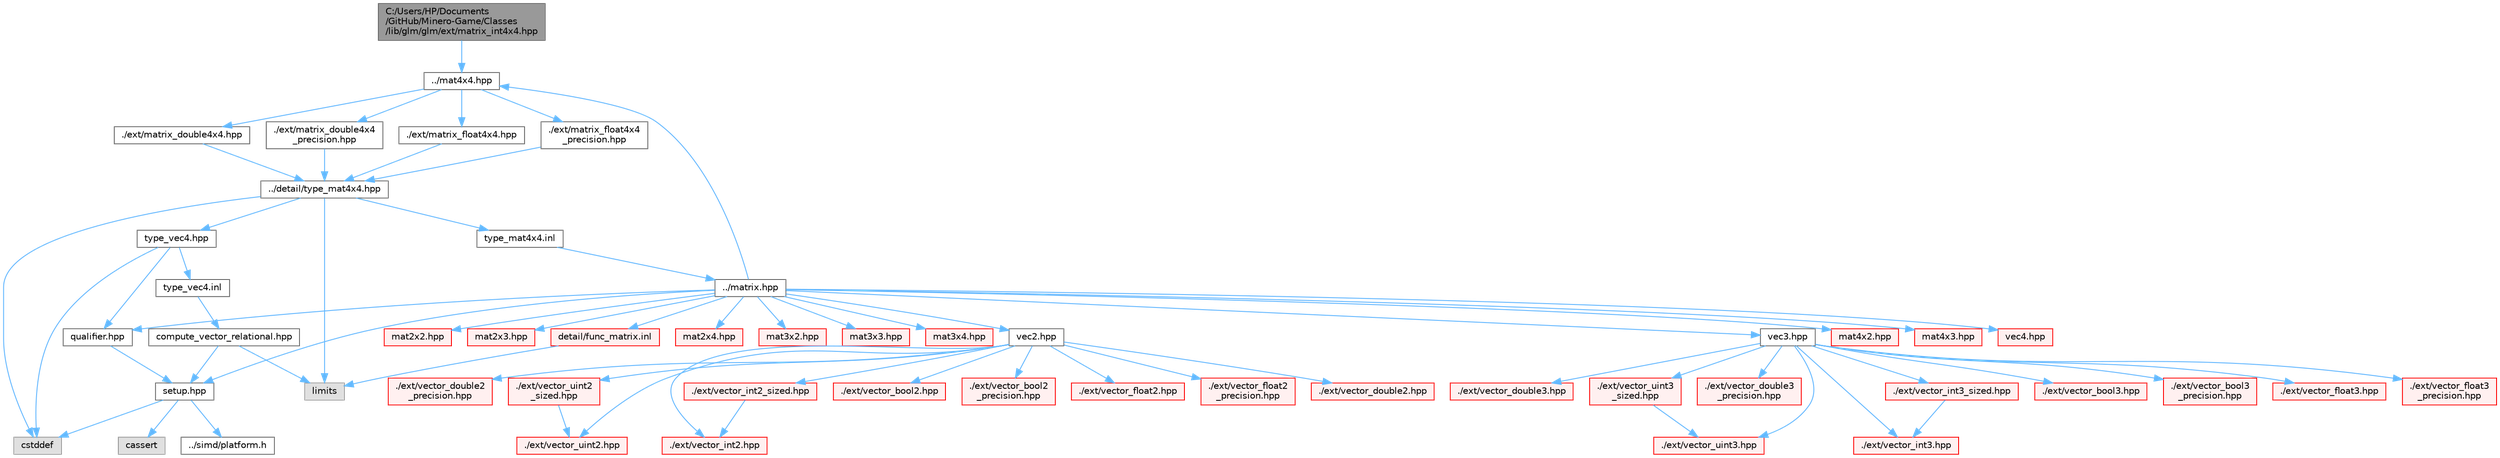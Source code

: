 digraph "C:/Users/HP/Documents/GitHub/Minero-Game/Classes/lib/glm/glm/ext/matrix_int4x4.hpp"
{
 // LATEX_PDF_SIZE
  bgcolor="transparent";
  edge [fontname=Helvetica,fontsize=10,labelfontname=Helvetica,labelfontsize=10];
  node [fontname=Helvetica,fontsize=10,shape=box,height=0.2,width=0.4];
  Node1 [id="Node000001",label="C:/Users/HP/Documents\l/GitHub/Minero-Game/Classes\l/lib/glm/glm/ext/matrix_int4x4.hpp",height=0.2,width=0.4,color="gray40", fillcolor="grey60", style="filled", fontcolor="black",tooltip=" "];
  Node1 -> Node2 [id="edge129_Node000001_Node000002",color="steelblue1",style="solid",tooltip=" "];
  Node2 [id="Node000002",label="../mat4x4.hpp",height=0.2,width=0.4,color="grey40", fillcolor="white", style="filled",URL="$_classes_2lib_2glm_2glm_2mat4x4_8hpp.html",tooltip=" "];
  Node2 -> Node3 [id="edge130_Node000002_Node000003",color="steelblue1",style="solid",tooltip=" "];
  Node3 [id="Node000003",label="./ext/matrix_double4x4.hpp",height=0.2,width=0.4,color="grey40", fillcolor="white", style="filled",URL="$_classes_2lib_2glm_2glm_2ext_2matrix__double4x4_8hpp.html",tooltip=" "];
  Node3 -> Node4 [id="edge131_Node000003_Node000004",color="steelblue1",style="solid",tooltip=" "];
  Node4 [id="Node000004",label="../detail/type_mat4x4.hpp",height=0.2,width=0.4,color="grey40", fillcolor="white", style="filled",URL="$_classes_2lib_2glm_2glm_2detail_2type__mat4x4_8hpp.html",tooltip=" "];
  Node4 -> Node5 [id="edge132_Node000004_Node000005",color="steelblue1",style="solid",tooltip=" "];
  Node5 [id="Node000005",label="type_vec4.hpp",height=0.2,width=0.4,color="grey40", fillcolor="white", style="filled",URL="$_classes_2lib_2glm_2glm_2detail_2type__vec4_8hpp.html",tooltip=" "];
  Node5 -> Node6 [id="edge133_Node000005_Node000006",color="steelblue1",style="solid",tooltip=" "];
  Node6 [id="Node000006",label="qualifier.hpp",height=0.2,width=0.4,color="grey40", fillcolor="white", style="filled",URL="$_classes_2lib_2glm_2glm_2detail_2qualifier_8hpp.html",tooltip=" "];
  Node6 -> Node7 [id="edge134_Node000006_Node000007",color="steelblue1",style="solid",tooltip=" "];
  Node7 [id="Node000007",label="setup.hpp",height=0.2,width=0.4,color="grey40", fillcolor="white", style="filled",URL="$_classes_2lib_2glm_2glm_2detail_2setup_8hpp.html",tooltip=" "];
  Node7 -> Node8 [id="edge135_Node000007_Node000008",color="steelblue1",style="solid",tooltip=" "];
  Node8 [id="Node000008",label="cassert",height=0.2,width=0.4,color="grey60", fillcolor="#E0E0E0", style="filled",tooltip=" "];
  Node7 -> Node9 [id="edge136_Node000007_Node000009",color="steelblue1",style="solid",tooltip=" "];
  Node9 [id="Node000009",label="cstddef",height=0.2,width=0.4,color="grey60", fillcolor="#E0E0E0", style="filled",tooltip=" "];
  Node7 -> Node10 [id="edge137_Node000007_Node000010",color="steelblue1",style="solid",tooltip=" "];
  Node10 [id="Node000010",label="../simd/platform.h",height=0.2,width=0.4,color="grey40", fillcolor="white", style="filled",URL="$_classes_2lib_2glm_2glm_2simd_2platform_8h.html",tooltip=" "];
  Node5 -> Node9 [id="edge138_Node000005_Node000009",color="steelblue1",style="solid",tooltip=" "];
  Node5 -> Node11 [id="edge139_Node000005_Node000011",color="steelblue1",style="solid",tooltip=" "];
  Node11 [id="Node000011",label="type_vec4.inl",height=0.2,width=0.4,color="grey40", fillcolor="white", style="filled",URL="$_classes_2lib_2glm_2glm_2detail_2type__vec4_8inl.html",tooltip=" "];
  Node11 -> Node12 [id="edge140_Node000011_Node000012",color="steelblue1",style="solid",tooltip=" "];
  Node12 [id="Node000012",label="compute_vector_relational.hpp",height=0.2,width=0.4,color="grey40", fillcolor="white", style="filled",URL="$_classes_2lib_2glm_2glm_2detail_2compute__vector__relational_8hpp.html",tooltip=" "];
  Node12 -> Node7 [id="edge141_Node000012_Node000007",color="steelblue1",style="solid",tooltip=" "];
  Node12 -> Node13 [id="edge142_Node000012_Node000013",color="steelblue1",style="solid",tooltip=" "];
  Node13 [id="Node000013",label="limits",height=0.2,width=0.4,color="grey60", fillcolor="#E0E0E0", style="filled",tooltip=" "];
  Node4 -> Node13 [id="edge143_Node000004_Node000013",color="steelblue1",style="solid",tooltip=" "];
  Node4 -> Node9 [id="edge144_Node000004_Node000009",color="steelblue1",style="solid",tooltip=" "];
  Node4 -> Node14 [id="edge145_Node000004_Node000014",color="steelblue1",style="solid",tooltip=" "];
  Node14 [id="Node000014",label="type_mat4x4.inl",height=0.2,width=0.4,color="grey40", fillcolor="white", style="filled",URL="$_classes_2lib_2glm_2glm_2detail_2type__mat4x4_8inl.html",tooltip=" "];
  Node14 -> Node15 [id="edge146_Node000014_Node000015",color="steelblue1",style="solid",tooltip=" "];
  Node15 [id="Node000015",label="../matrix.hpp",height=0.2,width=0.4,color="grey40", fillcolor="white", style="filled",URL="$_classes_2lib_2glm_2glm_2matrix_8hpp.html",tooltip=" "];
  Node15 -> Node6 [id="edge147_Node000015_Node000006",color="steelblue1",style="solid",tooltip=" "];
  Node15 -> Node7 [id="edge148_Node000015_Node000007",color="steelblue1",style="solid",tooltip=" "];
  Node15 -> Node16 [id="edge149_Node000015_Node000016",color="steelblue1",style="solid",tooltip=" "];
  Node16 [id="Node000016",label="vec2.hpp",height=0.2,width=0.4,color="grey40", fillcolor="white", style="filled",URL="$_classes_2lib_2glm_2glm_2vec2_8hpp.html",tooltip=" "];
  Node16 -> Node17 [id="edge150_Node000016_Node000017",color="steelblue1",style="solid",tooltip=" "];
  Node17 [id="Node000017",label="./ext/vector_bool2.hpp",height=0.2,width=0.4,color="red", fillcolor="#FFF0F0", style="filled",URL="$_classes_2lib_2glm_2glm_2ext_2vector__bool2_8hpp.html",tooltip=" "];
  Node16 -> Node20 [id="edge151_Node000016_Node000020",color="steelblue1",style="solid",tooltip=" "];
  Node20 [id="Node000020",label="./ext/vector_bool2\l_precision.hpp",height=0.2,width=0.4,color="red", fillcolor="#FFF0F0", style="filled",URL="$_classes_2lib_2glm_2glm_2ext_2vector__bool2__precision_8hpp.html",tooltip=" "];
  Node16 -> Node21 [id="edge152_Node000016_Node000021",color="steelblue1",style="solid",tooltip=" "];
  Node21 [id="Node000021",label="./ext/vector_float2.hpp",height=0.2,width=0.4,color="red", fillcolor="#FFF0F0", style="filled",URL="$_classes_2lib_2glm_2glm_2ext_2vector__float2_8hpp.html",tooltip=" "];
  Node16 -> Node22 [id="edge153_Node000016_Node000022",color="steelblue1",style="solid",tooltip=" "];
  Node22 [id="Node000022",label="./ext/vector_float2\l_precision.hpp",height=0.2,width=0.4,color="red", fillcolor="#FFF0F0", style="filled",URL="$_classes_2lib_2glm_2glm_2ext_2vector__float2__precision_8hpp.html",tooltip=" "];
  Node16 -> Node23 [id="edge154_Node000016_Node000023",color="steelblue1",style="solid",tooltip=" "];
  Node23 [id="Node000023",label="./ext/vector_double2.hpp",height=0.2,width=0.4,color="red", fillcolor="#FFF0F0", style="filled",URL="$_classes_2lib_2glm_2glm_2ext_2vector__double2_8hpp.html",tooltip=" "];
  Node16 -> Node24 [id="edge155_Node000016_Node000024",color="steelblue1",style="solid",tooltip=" "];
  Node24 [id="Node000024",label="./ext/vector_double2\l_precision.hpp",height=0.2,width=0.4,color="red", fillcolor="#FFF0F0", style="filled",URL="$_classes_2lib_2glm_2glm_2ext_2vector__double2__precision_8hpp.html",tooltip=" "];
  Node16 -> Node25 [id="edge156_Node000016_Node000025",color="steelblue1",style="solid",tooltip=" "];
  Node25 [id="Node000025",label="./ext/vector_int2.hpp",height=0.2,width=0.4,color="red", fillcolor="#FFF0F0", style="filled",URL="$_classes_2lib_2glm_2glm_2ext_2vector__int2_8hpp.html",tooltip=" "];
  Node16 -> Node26 [id="edge157_Node000016_Node000026",color="steelblue1",style="solid",tooltip=" "];
  Node26 [id="Node000026",label="./ext/vector_int2_sized.hpp",height=0.2,width=0.4,color="red", fillcolor="#FFF0F0", style="filled",URL="$_classes_2lib_2glm_2glm_2ext_2vector__int2__sized_8hpp.html",tooltip=" "];
  Node26 -> Node25 [id="edge158_Node000026_Node000025",color="steelblue1",style="solid",tooltip=" "];
  Node16 -> Node28 [id="edge159_Node000016_Node000028",color="steelblue1",style="solid",tooltip=" "];
  Node28 [id="Node000028",label="./ext/vector_uint2.hpp",height=0.2,width=0.4,color="red", fillcolor="#FFF0F0", style="filled",URL="$_classes_2lib_2glm_2glm_2ext_2vector__uint2_8hpp.html",tooltip=" "];
  Node16 -> Node29 [id="edge160_Node000016_Node000029",color="steelblue1",style="solid",tooltip=" "];
  Node29 [id="Node000029",label="./ext/vector_uint2\l_sized.hpp",height=0.2,width=0.4,color="red", fillcolor="#FFF0F0", style="filled",URL="$_classes_2lib_2glm_2glm_2ext_2vector__uint2__sized_8hpp.html",tooltip=" "];
  Node29 -> Node28 [id="edge161_Node000029_Node000028",color="steelblue1",style="solid",tooltip=" "];
  Node15 -> Node31 [id="edge162_Node000015_Node000031",color="steelblue1",style="solid",tooltip=" "];
  Node31 [id="Node000031",label="vec3.hpp",height=0.2,width=0.4,color="grey40", fillcolor="white", style="filled",URL="$_classes_2lib_2glm_2glm_2vec3_8hpp.html",tooltip=" "];
  Node31 -> Node32 [id="edge163_Node000031_Node000032",color="steelblue1",style="solid",tooltip=" "];
  Node32 [id="Node000032",label="./ext/vector_bool3.hpp",height=0.2,width=0.4,color="red", fillcolor="#FFF0F0", style="filled",URL="$_classes_2lib_2glm_2glm_2ext_2vector__bool3_8hpp.html",tooltip=" "];
  Node31 -> Node35 [id="edge164_Node000031_Node000035",color="steelblue1",style="solid",tooltip=" "];
  Node35 [id="Node000035",label="./ext/vector_bool3\l_precision.hpp",height=0.2,width=0.4,color="red", fillcolor="#FFF0F0", style="filled",URL="$_classes_2lib_2glm_2glm_2ext_2vector__bool3__precision_8hpp.html",tooltip=" "];
  Node31 -> Node36 [id="edge165_Node000031_Node000036",color="steelblue1",style="solid",tooltip=" "];
  Node36 [id="Node000036",label="./ext/vector_float3.hpp",height=0.2,width=0.4,color="red", fillcolor="#FFF0F0", style="filled",URL="$_classes_2lib_2glm_2glm_2ext_2vector__float3_8hpp.html",tooltip=" "];
  Node31 -> Node37 [id="edge166_Node000031_Node000037",color="steelblue1",style="solid",tooltip=" "];
  Node37 [id="Node000037",label="./ext/vector_float3\l_precision.hpp",height=0.2,width=0.4,color="red", fillcolor="#FFF0F0", style="filled",URL="$_classes_2lib_2glm_2glm_2ext_2vector__float3__precision_8hpp.html",tooltip=" "];
  Node31 -> Node38 [id="edge167_Node000031_Node000038",color="steelblue1",style="solid",tooltip=" "];
  Node38 [id="Node000038",label="./ext/vector_double3.hpp",height=0.2,width=0.4,color="red", fillcolor="#FFF0F0", style="filled",URL="$_classes_2lib_2glm_2glm_2ext_2vector__double3_8hpp.html",tooltip=" "];
  Node31 -> Node39 [id="edge168_Node000031_Node000039",color="steelblue1",style="solid",tooltip=" "];
  Node39 [id="Node000039",label="./ext/vector_double3\l_precision.hpp",height=0.2,width=0.4,color="red", fillcolor="#FFF0F0", style="filled",URL="$_classes_2lib_2glm_2glm_2ext_2vector__double3__precision_8hpp.html",tooltip=" "];
  Node31 -> Node40 [id="edge169_Node000031_Node000040",color="steelblue1",style="solid",tooltip=" "];
  Node40 [id="Node000040",label="./ext/vector_int3.hpp",height=0.2,width=0.4,color="red", fillcolor="#FFF0F0", style="filled",URL="$_classes_2lib_2glm_2glm_2ext_2vector__int3_8hpp.html",tooltip=" "];
  Node31 -> Node41 [id="edge170_Node000031_Node000041",color="steelblue1",style="solid",tooltip=" "];
  Node41 [id="Node000041",label="./ext/vector_int3_sized.hpp",height=0.2,width=0.4,color="red", fillcolor="#FFF0F0", style="filled",URL="$_classes_2lib_2glm_2glm_2ext_2vector__int3__sized_8hpp.html",tooltip=" "];
  Node41 -> Node40 [id="edge171_Node000041_Node000040",color="steelblue1",style="solid",tooltip=" "];
  Node31 -> Node42 [id="edge172_Node000031_Node000042",color="steelblue1",style="solid",tooltip=" "];
  Node42 [id="Node000042",label="./ext/vector_uint3.hpp",height=0.2,width=0.4,color="red", fillcolor="#FFF0F0", style="filled",URL="$_classes_2lib_2glm_2glm_2ext_2vector__uint3_8hpp.html",tooltip=" "];
  Node31 -> Node43 [id="edge173_Node000031_Node000043",color="steelblue1",style="solid",tooltip=" "];
  Node43 [id="Node000043",label="./ext/vector_uint3\l_sized.hpp",height=0.2,width=0.4,color="red", fillcolor="#FFF0F0", style="filled",URL="$_classes_2lib_2glm_2glm_2ext_2vector__uint3__sized_8hpp.html",tooltip=" "];
  Node43 -> Node42 [id="edge174_Node000043_Node000042",color="steelblue1",style="solid",tooltip=" "];
  Node15 -> Node44 [id="edge175_Node000015_Node000044",color="steelblue1",style="solid",tooltip=" "];
  Node44 [id="Node000044",label="vec4.hpp",height=0.2,width=0.4,color="red", fillcolor="#FFF0F0", style="filled",URL="$_classes_2lib_2glm_2glm_2vec4_8hpp.html",tooltip=" "];
  Node15 -> Node55 [id="edge176_Node000015_Node000055",color="steelblue1",style="solid",tooltip=" "];
  Node55 [id="Node000055",label="mat2x2.hpp",height=0.2,width=0.4,color="red", fillcolor="#FFF0F0", style="filled",URL="$_classes_2lib_2glm_2glm_2mat2x2_8hpp.html",tooltip=" "];
  Node15 -> Node62 [id="edge177_Node000015_Node000062",color="steelblue1",style="solid",tooltip=" "];
  Node62 [id="Node000062",label="mat2x3.hpp",height=0.2,width=0.4,color="red", fillcolor="#FFF0F0", style="filled",URL="$_classes_2lib_2glm_2glm_2mat2x3_8hpp.html",tooltip=" "];
  Node15 -> Node69 [id="edge178_Node000015_Node000069",color="steelblue1",style="solid",tooltip=" "];
  Node69 [id="Node000069",label="mat2x4.hpp",height=0.2,width=0.4,color="red", fillcolor="#FFF0F0", style="filled",URL="$_classes_2lib_2glm_2glm_2mat2x4_8hpp.html",tooltip=" "];
  Node15 -> Node76 [id="edge179_Node000015_Node000076",color="steelblue1",style="solid",tooltip=" "];
  Node76 [id="Node000076",label="mat3x2.hpp",height=0.2,width=0.4,color="red", fillcolor="#FFF0F0", style="filled",URL="$_classes_2lib_2glm_2glm_2mat3x2_8hpp.html",tooltip=" "];
  Node15 -> Node83 [id="edge180_Node000015_Node000083",color="steelblue1",style="solid",tooltip=" "];
  Node83 [id="Node000083",label="mat3x3.hpp",height=0.2,width=0.4,color="red", fillcolor="#FFF0F0", style="filled",URL="$_classes_2lib_2glm_2glm_2mat3x3_8hpp.html",tooltip=" "];
  Node15 -> Node90 [id="edge181_Node000015_Node000090",color="steelblue1",style="solid",tooltip=" "];
  Node90 [id="Node000090",label="mat3x4.hpp",height=0.2,width=0.4,color="red", fillcolor="#FFF0F0", style="filled",URL="$_classes_2lib_2glm_2glm_2mat3x4_8hpp.html",tooltip=" "];
  Node15 -> Node97 [id="edge182_Node000015_Node000097",color="steelblue1",style="solid",tooltip=" "];
  Node97 [id="Node000097",label="mat4x2.hpp",height=0.2,width=0.4,color="red", fillcolor="#FFF0F0", style="filled",URL="$_classes_2lib_2glm_2glm_2mat4x2_8hpp.html",tooltip=" "];
  Node15 -> Node104 [id="edge183_Node000015_Node000104",color="steelblue1",style="solid",tooltip=" "];
  Node104 [id="Node000104",label="mat4x3.hpp",height=0.2,width=0.4,color="red", fillcolor="#FFF0F0", style="filled",URL="$_classes_2lib_2glm_2glm_2mat4x3_8hpp.html",tooltip=" "];
  Node15 -> Node2 [id="edge184_Node000015_Node000002",color="steelblue1",style="solid",tooltip=" "];
  Node15 -> Node111 [id="edge185_Node000015_Node000111",color="steelblue1",style="solid",tooltip=" "];
  Node111 [id="Node000111",label="detail/func_matrix.inl",height=0.2,width=0.4,color="red", fillcolor="#FFF0F0", style="filled",URL="$_classes_2lib_2glm_2glm_2detail_2func__matrix_8inl.html",tooltip=" "];
  Node111 -> Node13 [id="edge186_Node000111_Node000013",color="steelblue1",style="solid",tooltip=" "];
  Node2 -> Node127 [id="edge187_Node000002_Node000127",color="steelblue1",style="solid",tooltip=" "];
  Node127 [id="Node000127",label="./ext/matrix_double4x4\l_precision.hpp",height=0.2,width=0.4,color="grey40", fillcolor="white", style="filled",URL="$_classes_2lib_2glm_2glm_2ext_2matrix__double4x4__precision_8hpp.html",tooltip=" "];
  Node127 -> Node4 [id="edge188_Node000127_Node000004",color="steelblue1",style="solid",tooltip=" "];
  Node2 -> Node128 [id="edge189_Node000002_Node000128",color="steelblue1",style="solid",tooltip=" "];
  Node128 [id="Node000128",label="./ext/matrix_float4x4.hpp",height=0.2,width=0.4,color="grey40", fillcolor="white", style="filled",URL="$_classes_2lib_2glm_2glm_2ext_2matrix__float4x4_8hpp.html",tooltip=" "];
  Node128 -> Node4 [id="edge190_Node000128_Node000004",color="steelblue1",style="solid",tooltip=" "];
  Node2 -> Node129 [id="edge191_Node000002_Node000129",color="steelblue1",style="solid",tooltip=" "];
  Node129 [id="Node000129",label="./ext/matrix_float4x4\l_precision.hpp",height=0.2,width=0.4,color="grey40", fillcolor="white", style="filled",URL="$_classes_2lib_2glm_2glm_2ext_2matrix__float4x4__precision_8hpp.html",tooltip=" "];
  Node129 -> Node4 [id="edge192_Node000129_Node000004",color="steelblue1",style="solid",tooltip=" "];
}
